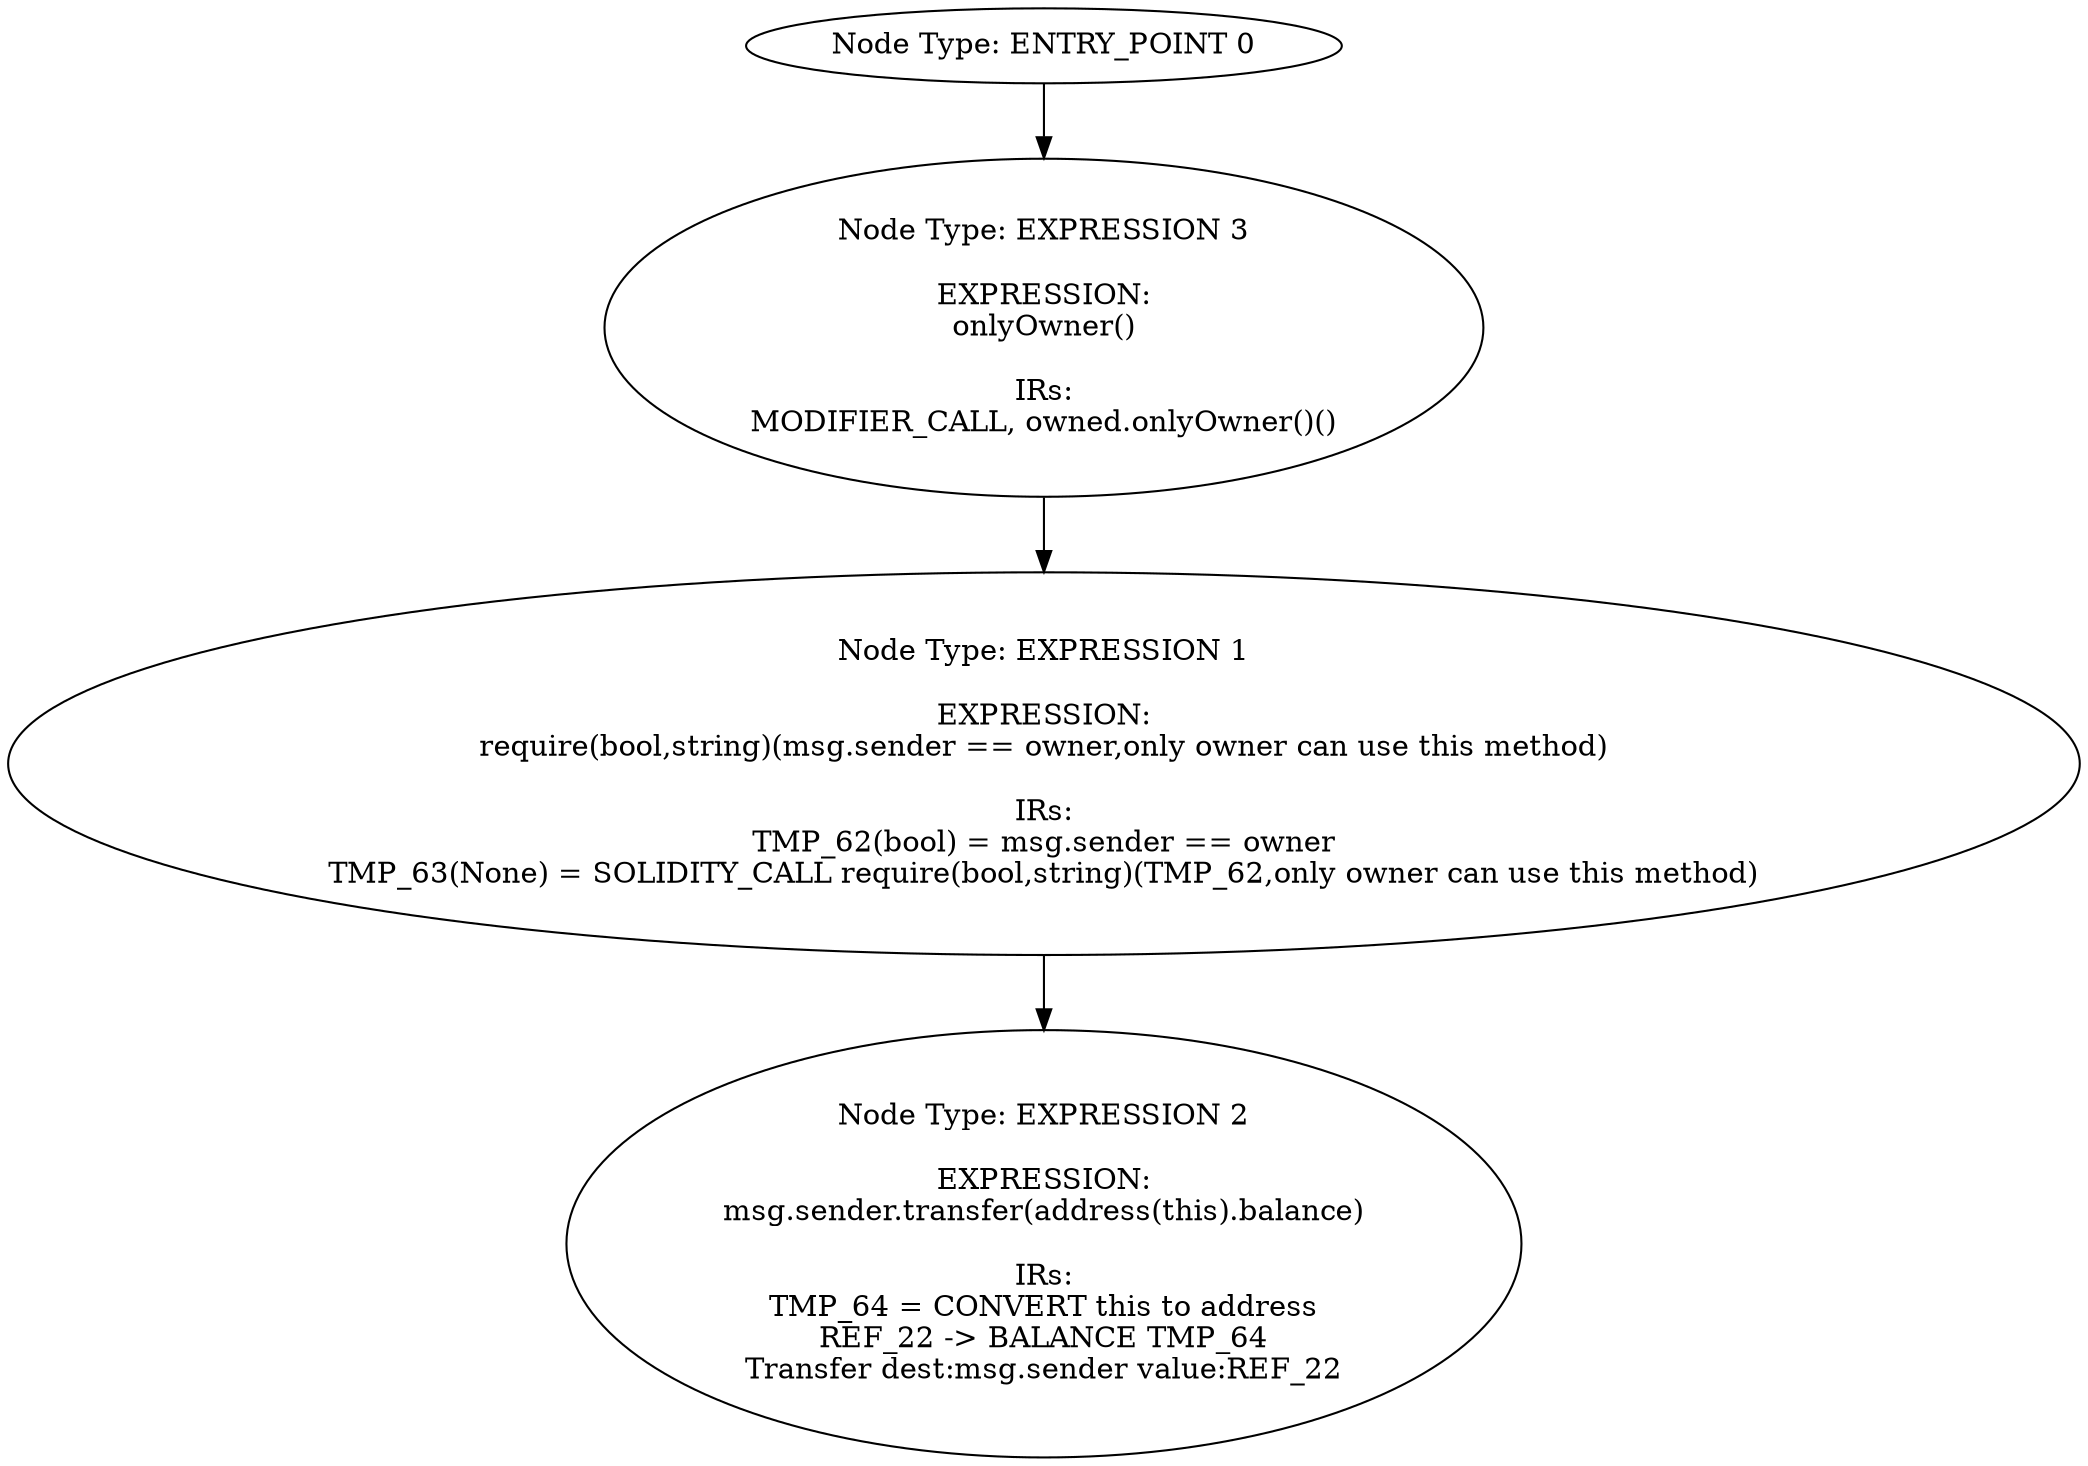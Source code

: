 digraph{
0[label="Node Type: ENTRY_POINT 0
"];
0->3;
1[label="Node Type: EXPRESSION 1

EXPRESSION:
require(bool,string)(msg.sender == owner,only owner can use this method)

IRs:
TMP_62(bool) = msg.sender == owner
TMP_63(None) = SOLIDITY_CALL require(bool,string)(TMP_62,only owner can use this method)"];
1->2;
2[label="Node Type: EXPRESSION 2

EXPRESSION:
msg.sender.transfer(address(this).balance)

IRs:
TMP_64 = CONVERT this to address
REF_22 -> BALANCE TMP_64
Transfer dest:msg.sender value:REF_22"];
3[label="Node Type: EXPRESSION 3

EXPRESSION:
onlyOwner()

IRs:
MODIFIER_CALL, owned.onlyOwner()()"];
3->1;
}
